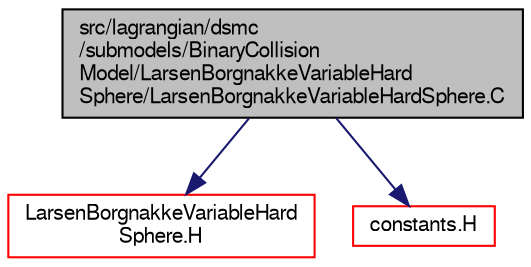 digraph "src/lagrangian/dsmc/submodels/BinaryCollisionModel/LarsenBorgnakkeVariableHardSphere/LarsenBorgnakkeVariableHardSphere.C"
{
  bgcolor="transparent";
  edge [fontname="FreeSans",fontsize="10",labelfontname="FreeSans",labelfontsize="10"];
  node [fontname="FreeSans",fontsize="10",shape=record];
  Node0 [label="src/lagrangian/dsmc\l/submodels/BinaryCollision\lModel/LarsenBorgnakkeVariableHard\lSphere/LarsenBorgnakkeVariableHardSphere.C",height=0.2,width=0.4,color="black", fillcolor="grey75", style="filled", fontcolor="black"];
  Node0 -> Node1 [color="midnightblue",fontsize="10",style="solid",fontname="FreeSans"];
  Node1 [label="LarsenBorgnakkeVariableHard\lSphere.H",height=0.2,width=0.4,color="red",URL="$a05075.html"];
  Node0 -> Node87 [color="midnightblue",fontsize="10",style="solid",fontname="FreeSans"];
  Node87 [label="constants.H",height=0.2,width=0.4,color="red",URL="$a10217.html"];
}
